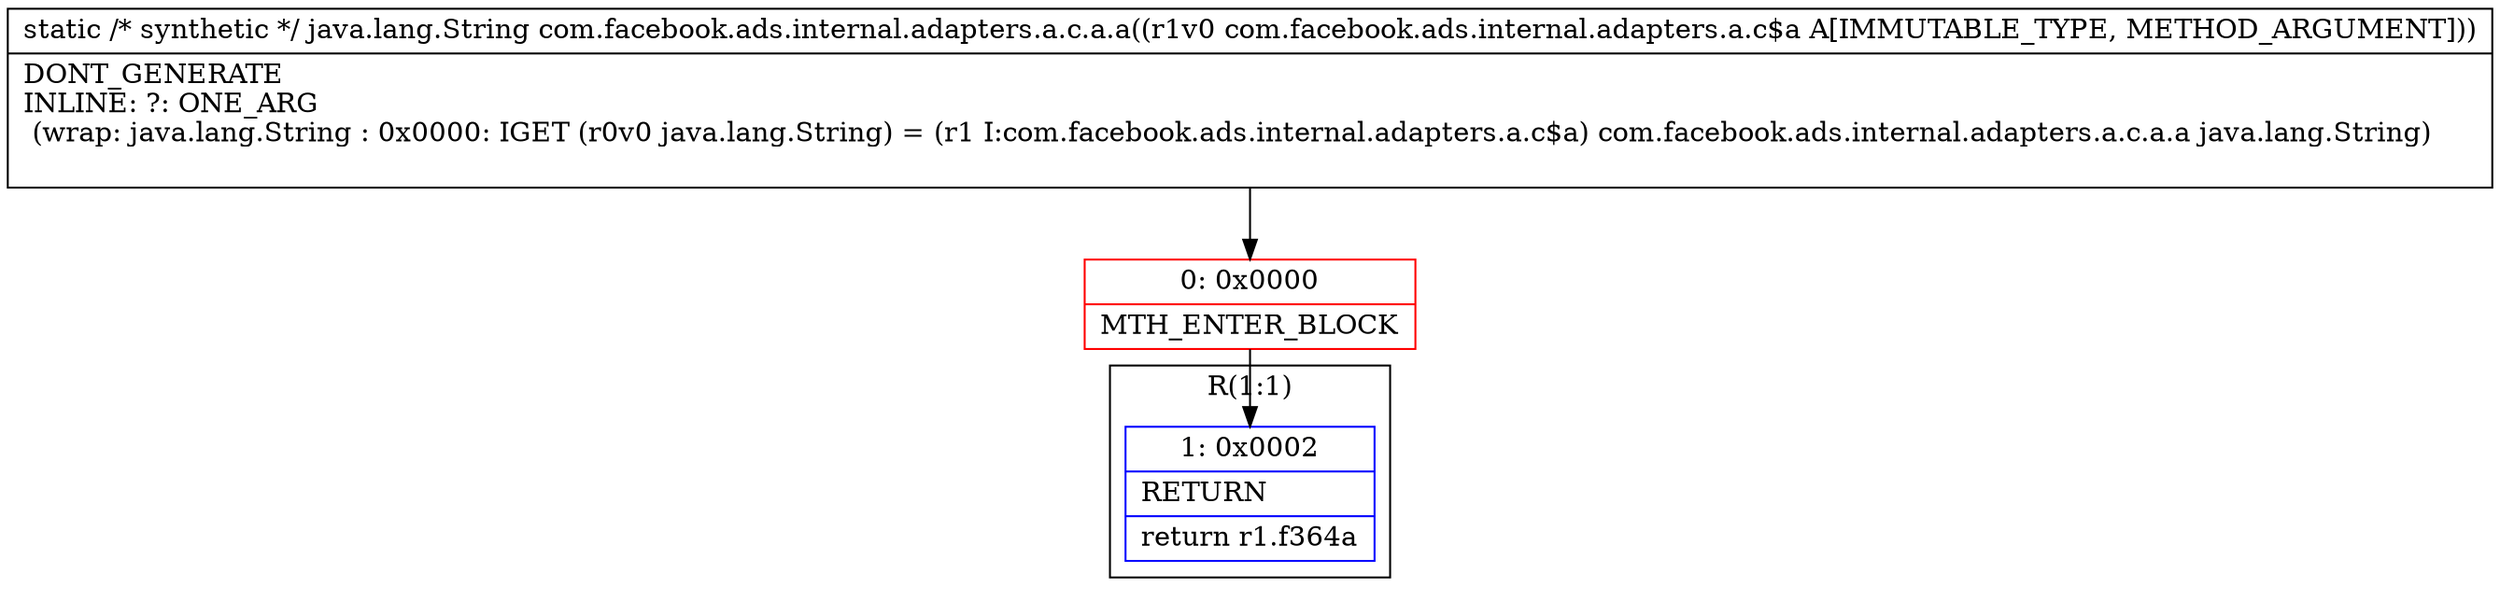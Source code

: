digraph "CFG forcom.facebook.ads.internal.adapters.a.c.a.a(Lcom\/facebook\/ads\/internal\/adapters\/a\/c$a;)Ljava\/lang\/String;" {
subgraph cluster_Region_278575099 {
label = "R(1:1)";
node [shape=record,color=blue];
Node_1 [shape=record,label="{1\:\ 0x0002|RETURN\l|return r1.f364a\l}"];
}
Node_0 [shape=record,color=red,label="{0\:\ 0x0000|MTH_ENTER_BLOCK\l}"];
MethodNode[shape=record,label="{static \/* synthetic *\/ java.lang.String com.facebook.ads.internal.adapters.a.c.a.a((r1v0 com.facebook.ads.internal.adapters.a.c$a A[IMMUTABLE_TYPE, METHOD_ARGUMENT]))  | DONT_GENERATE\lINLINE: ?: ONE_ARG  \l  (wrap: java.lang.String : 0x0000: IGET  (r0v0 java.lang.String) = (r1 I:com.facebook.ads.internal.adapters.a.c$a) com.facebook.ads.internal.adapters.a.c.a.a java.lang.String)\l\l}"];
MethodNode -> Node_0;
Node_0 -> Node_1;
}

